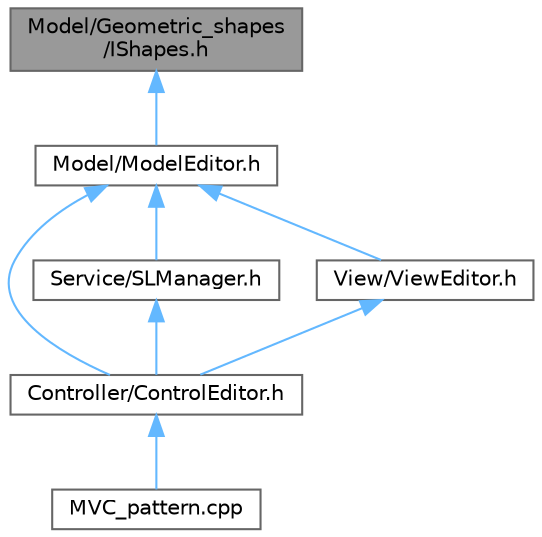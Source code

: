 digraph "Model/Geometric_shapes/IShapes.h"
{
 // LATEX_PDF_SIZE
  bgcolor="transparent";
  edge [fontname=Helvetica,fontsize=10,labelfontname=Helvetica,labelfontsize=10];
  node [fontname=Helvetica,fontsize=10,shape=box,height=0.2,width=0.4];
  Node1 [id="Node000001",label="Model/Geometric_shapes\l/IShapes.h",height=0.2,width=0.4,color="gray40", fillcolor="grey60", style="filled", fontcolor="black",tooltip="header file"];
  Node1 -> Node2 [id="edge8_Node000001_Node000002",dir="back",color="steelblue1",style="solid",tooltip=" "];
  Node2 [id="Node000002",label="Model/ModelEditor.h",height=0.2,width=0.4,color="grey40", fillcolor="white", style="filled",URL="$_model_editor_8h.html",tooltip="header file ModelEditor.h"];
  Node2 -> Node3 [id="edge9_Node000002_Node000003",dir="back",color="steelblue1",style="solid",tooltip=" "];
  Node3 [id="Node000003",label="Controller/ControlEditor.h",height=0.2,width=0.4,color="grey40", fillcolor="white", style="filled",URL="$_control_editor_8h.html",tooltip="header file ControlEditor.h"];
  Node3 -> Node4 [id="edge10_Node000003_Node000004",dir="back",color="steelblue1",style="solid",tooltip=" "];
  Node4 [id="Node000004",label="MVC_pattern.cpp",height=0.2,width=0.4,color="grey40", fillcolor="white", style="filled",URL="$_m_v_c__pattern_8cpp.html",tooltip="файл MVC_pattern.cpp"];
  Node2 -> Node5 [id="edge11_Node000002_Node000005",dir="back",color="steelblue1",style="solid",tooltip=" "];
  Node5 [id="Node000005",label="Service/SLManager.h",height=0.2,width=0.4,color="grey40", fillcolor="white", style="filled",URL="$_s_l_manager_8h.html",tooltip="header file SLManager.h"];
  Node5 -> Node3 [id="edge12_Node000005_Node000003",dir="back",color="steelblue1",style="solid",tooltip=" "];
  Node2 -> Node6 [id="edge13_Node000002_Node000006",dir="back",color="steelblue1",style="solid",tooltip=" "];
  Node6 [id="Node000006",label="View/ViewEditor.h",height=0.2,width=0.4,color="grey40", fillcolor="white", style="filled",URL="$_view_editor_8h.html",tooltip="header file ViewEditor.h"];
  Node6 -> Node3 [id="edge14_Node000006_Node000003",dir="back",color="steelblue1",style="solid",tooltip=" "];
}
